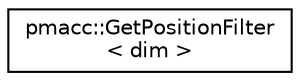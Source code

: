 digraph "Graphical Class Hierarchy"
{
 // LATEX_PDF_SIZE
  edge [fontname="Helvetica",fontsize="10",labelfontname="Helvetica",labelfontsize="10"];
  node [fontname="Helvetica",fontsize="10",shape=record];
  rankdir="LR";
  Node0 [label="pmacc::GetPositionFilter\l\< dim \>",height=0.2,width=0.4,color="black", fillcolor="white", style="filled",URL="$structpmacc_1_1_get_position_filter.html",tooltip=" "];
}
